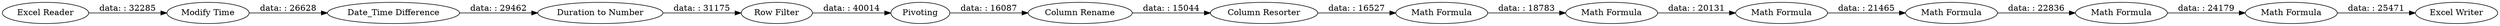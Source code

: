 digraph {
	"-8619043961148592759_464" [label="Excel Writer"]
	"-8619043961148592759_456" [label="Math Formula"]
	"-8619043961148592759_461" [label="Math Formula"]
	"-8619043961148592759_462" [label="Math Formula"]
	"-8619043961148592759_1" [label="Excel Reader"]
	"-8619043961148592759_452" [label="Modify Time"]
	"-8619043961148592759_455" [label=Pivoting]
	"-8619043961148592759_454" [label="Row Filter"]
	"-8619043961148592759_458" [label="Column Resorter"]
	"-8619043961148592759_463" [label="Math Formula"]
	"-8619043961148592759_460" [label="Math Formula"]
	"-8619043961148592759_459" [label="Math Formula"]
	"-8619043961148592759_450" [label="Date_Time Difference"]
	"-8619043961148592759_451" [label="Duration to Number"]
	"-8619043961148592759_457" [label="Column Rename"]
	"-8619043961148592759_459" -> "-8619043961148592759_460" [label="data: : 20131"]
	"-8619043961148592759_460" -> "-8619043961148592759_461" [label="data: : 21465"]
	"-8619043961148592759_455" -> "-8619043961148592759_457" [label="data: : 16087"]
	"-8619043961148592759_461" -> "-8619043961148592759_462" [label="data: : 22836"]
	"-8619043961148592759_458" -> "-8619043961148592759_456" [label="data: : 16527"]
	"-8619043961148592759_451" -> "-8619043961148592759_454" [label="data: : 31175"]
	"-8619043961148592759_457" -> "-8619043961148592759_458" [label="data: : 15044"]
	"-8619043961148592759_463" -> "-8619043961148592759_464" [label="data: : 25471"]
	"-8619043961148592759_452" -> "-8619043961148592759_450" [label="data: : 26628"]
	"-8619043961148592759_456" -> "-8619043961148592759_459" [label="data: : 18783"]
	"-8619043961148592759_450" -> "-8619043961148592759_451" [label="data: : 29462"]
	"-8619043961148592759_462" -> "-8619043961148592759_463" [label="data: : 24179"]
	"-8619043961148592759_454" -> "-8619043961148592759_455" [label="data: : 40014"]
	"-8619043961148592759_1" -> "-8619043961148592759_452" [label="data: : 32285"]
	rankdir=LR
}
